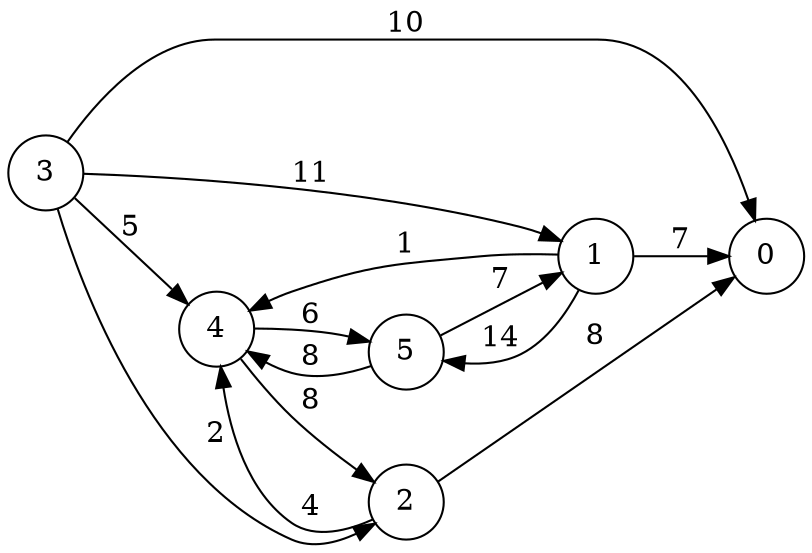 digraph my_graph {
    rankdir=LR;
    size="8,5"
    node [shape = circle];
    3 -> 0 [label="10"];
    3 -> 4 [label="5"];
    3 -> 2 [label="2"];
    3 -> 1 [label="11"];
    2 -> 0 [label="8"];
    2 -> 4 [label="4"];
    4 -> 2 [label="8"];
    4 -> 5 [label="6"];
    5 -> 4 [label="8"];
    5 -> 1 [label="7"];
    1 -> 4 [label="1"];
    1 -> 5 [label="14"];
    1 -> 0 [label="7"];
}
